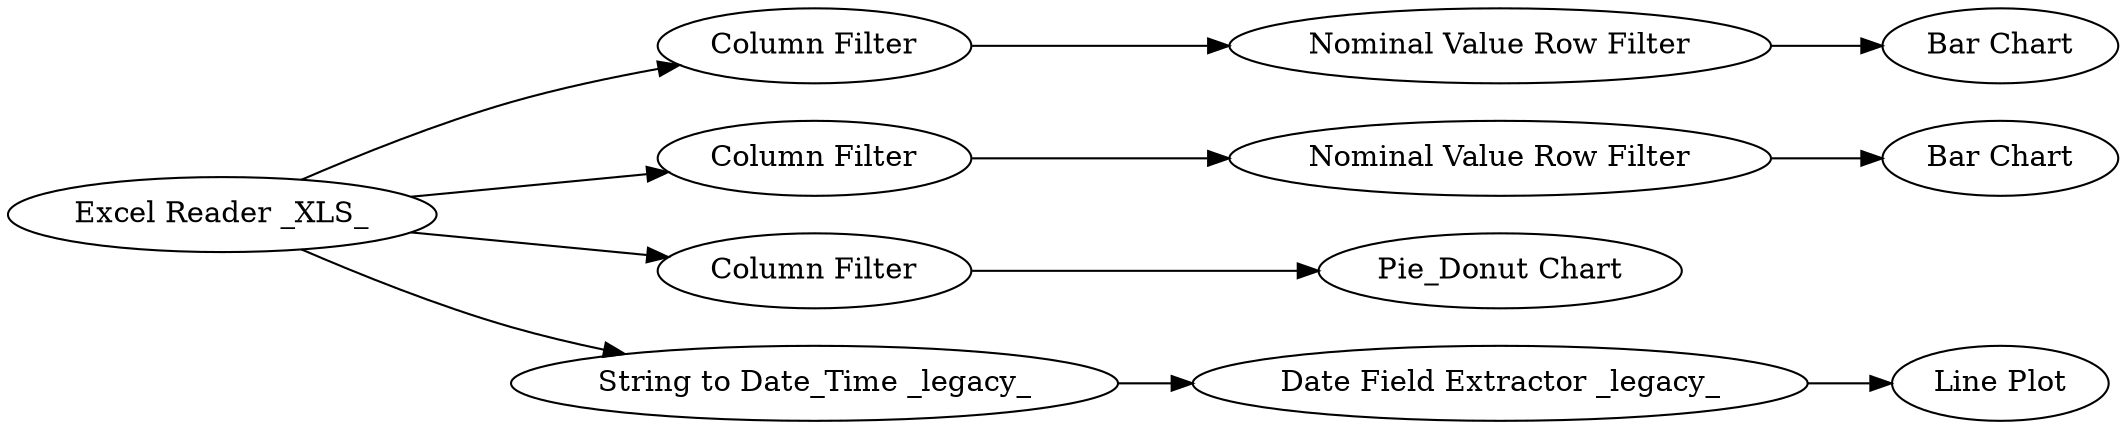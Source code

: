 digraph {
	1 -> 8
	14 -> 16
	3 -> 7
	8 -> 9
	1 -> 12
	13 -> 14
	1 -> 13
	9 -> 10
	12 -> 11
	1 -> 3
	7 -> 2
	16 [label="Line Plot"]
	13 [label="String to Date_Time _legacy_"]
	1 [label="Excel Reader _XLS_"]
	7 [label="Nominal Value Row Filter"]
	9 [label="Nominal Value Row Filter"]
	11 [label="Pie_Donut Chart"]
	10 [label="Bar Chart"]
	8 [label="Column Filter"]
	14 [label="Date Field Extractor _legacy_"]
	3 [label="Column Filter"]
	2 [label="Bar Chart"]
	12 [label="Column Filter"]
	rankdir=LR
}

